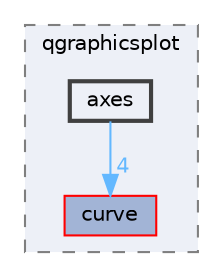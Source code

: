 digraph "axes"
{
 // LATEX_PDF_SIZE
  bgcolor="transparent";
  edge [fontname=Helvetica,fontsize=10,labelfontname=Helvetica,labelfontsize=10];
  node [fontname=Helvetica,fontsize=10,shape=box,height=0.2,width=0.4];
  compound=true
  subgraph clusterdir_ae992c797f94996332e7a97499bb3e7f {
    graph [ bgcolor="#edf0f7", pencolor="grey50", label="qgraphicsplot", fontname=Helvetica,fontsize=10 style="filled,dashed", URL="dir_ae992c797f94996332e7a97499bb3e7f.html",tooltip=""]
  dir_47425afe2895be1f5d86a2a0b876b986 [label="curve", fillcolor="#a2b4d6", color="red", style="filled", URL="dir_47425afe2895be1f5d86a2a0b876b986.html",tooltip=""];
  dir_b2c5ae63e0336de7aedd3239ffd6e41b [label="axes", fillcolor="#edf0f7", color="grey25", style="filled,bold", URL="dir_b2c5ae63e0336de7aedd3239ffd6e41b.html",tooltip=""];
  }
  dir_b2c5ae63e0336de7aedd3239ffd6e41b->dir_47425afe2895be1f5d86a2a0b876b986 [headlabel="4", labeldistance=1.5 headhref="dir_000001_000007.html" color="steelblue1" fontcolor="steelblue1"];
}
